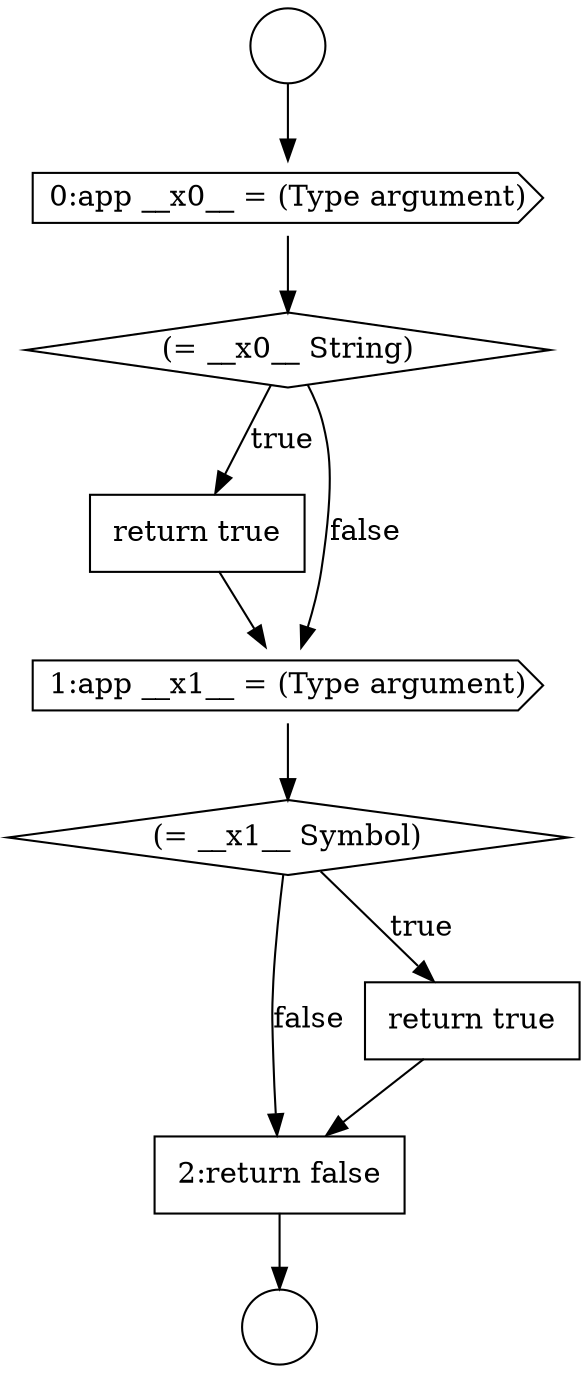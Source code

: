 digraph {
  node449 [shape=none, margin=0, label=<<font color="black">
    <table border="0" cellborder="1" cellspacing="0" cellpadding="10">
      <tr><td align="left">return true</td></tr>
    </table>
  </font>> color="black" fillcolor="white" style=filled]
  node448 [shape=diamond, label=<<font color="black">(= __x0__ String)</font>> color="black" fillcolor="white" style=filled]
  node453 [shape=none, margin=0, label=<<font color="black">
    <table border="0" cellborder="1" cellspacing="0" cellpadding="10">
      <tr><td align="left">2:return false</td></tr>
    </table>
  </font>> color="black" fillcolor="white" style=filled]
  node452 [shape=none, margin=0, label=<<font color="black">
    <table border="0" cellborder="1" cellspacing="0" cellpadding="10">
      <tr><td align="left">return true</td></tr>
    </table>
  </font>> color="black" fillcolor="white" style=filled]
  node445 [shape=circle label=" " color="black" fillcolor="white" style=filled]
  node451 [shape=diamond, label=<<font color="black">(= __x1__ Symbol)</font>> color="black" fillcolor="white" style=filled]
  node446 [shape=circle label=" " color="black" fillcolor="white" style=filled]
  node450 [shape=cds, label=<<font color="black">1:app __x1__ = (Type argument)</font>> color="black" fillcolor="white" style=filled]
  node447 [shape=cds, label=<<font color="black">0:app __x0__ = (Type argument)</font>> color="black" fillcolor="white" style=filled]
  node453 -> node446 [ color="black"]
  node445 -> node447 [ color="black"]
  node447 -> node448 [ color="black"]
  node452 -> node453 [ color="black"]
  node451 -> node452 [label=<<font color="black">true</font>> color="black"]
  node451 -> node453 [label=<<font color="black">false</font>> color="black"]
  node450 -> node451 [ color="black"]
  node448 -> node449 [label=<<font color="black">true</font>> color="black"]
  node448 -> node450 [label=<<font color="black">false</font>> color="black"]
  node449 -> node450 [ color="black"]
}
